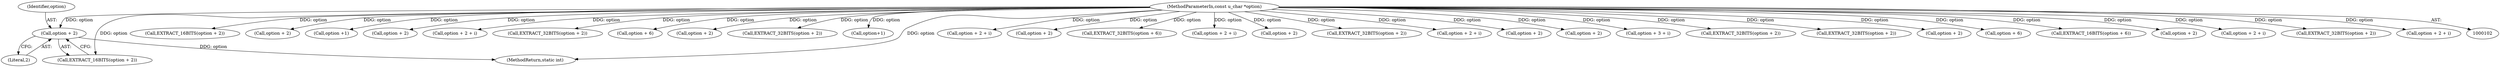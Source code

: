 digraph "0_tcpdump_211124b972e74f0da66bc8b16f181f78793e2f66@pointer" {
"1000220" [label="(Call,option + 2)"];
"1000104" [label="(MethodParameterIn,const u_char *option)"];
"1000572" [label="(Call,EXTRACT_16BITS(option + 2))"];
"1000497" [label="(Call,option + 2)"];
"1000126" [label="(Call,option +1)"];
"1000559" [label="(Call,option + 2)"];
"1000427" [label="(Call,option + 2 + i)"];
"1000220" [label="(Call,option + 2)"];
"1000221" [label="(Identifier,option)"];
"1000496" [label="(Call,EXTRACT_32BITS(option + 2))"];
"1000222" [label="(Literal,2)"];
"1000517" [label="(Call,option + 6)"];
"1000284" [label="(Call,option + 2)"];
"1000104" [label="(MethodParameterIn,const u_char *option)"];
"1000527" [label="(Call,EXTRACT_32BITS(option + 2))"];
"1000120" [label="(Call,option+1)"];
"1000219" [label="(Call,EXTRACT_16BITS(option + 2))"];
"1000626" [label="(MethodReturn,static int)"];
"1000337" [label="(Call,option + 2 + i)"];
"1000271" [label="(Call,option + 2)"];
"1000536" [label="(Call,EXTRACT_32BITS(option + 6))"];
"1000609" [label="(Call,option + 2 + i)"];
"1000477" [label="(Call,option + 2)"];
"1000230" [label="(Call,EXTRACT_32BITS(option + 2))"];
"1000460" [label="(Call,option + 2 + i)"];
"1000508" [label="(Call,option + 2)"];
"1000573" [label="(Call,option + 2)"];
"1000304" [label="(Call,option + 3 + i)"];
"1000476" [label="(Call,EXTRACT_32BITS(option + 2))"];
"1000507" [label="(Call,EXTRACT_32BITS(option + 2))"];
"1000528" [label="(Call,option + 2)"];
"1000537" [label="(Call,option + 6)"];
"1000516" [label="(Call,EXTRACT_16BITS(option + 6))"];
"1000231" [label="(Call,option + 2)"];
"1000361" [label="(Call,option + 2 + i)"];
"1000558" [label="(Call,EXTRACT_32BITS(option + 2))"];
"1000394" [label="(Call,option + 2 + i)"];
"1000220" -> "1000219"  [label="AST: "];
"1000220" -> "1000222"  [label="CFG: "];
"1000221" -> "1000220"  [label="AST: "];
"1000222" -> "1000220"  [label="AST: "];
"1000219" -> "1000220"  [label="CFG: "];
"1000220" -> "1000626"  [label="DDG: option"];
"1000104" -> "1000220"  [label="DDG: option"];
"1000104" -> "1000102"  [label="AST: "];
"1000104" -> "1000626"  [label="DDG: option"];
"1000104" -> "1000120"  [label="DDG: option"];
"1000104" -> "1000126"  [label="DDG: option"];
"1000104" -> "1000219"  [label="DDG: option"];
"1000104" -> "1000230"  [label="DDG: option"];
"1000104" -> "1000231"  [label="DDG: option"];
"1000104" -> "1000271"  [label="DDG: option"];
"1000104" -> "1000284"  [label="DDG: option"];
"1000104" -> "1000304"  [label="DDG: option"];
"1000104" -> "1000337"  [label="DDG: option"];
"1000104" -> "1000361"  [label="DDG: option"];
"1000104" -> "1000394"  [label="DDG: option"];
"1000104" -> "1000427"  [label="DDG: option"];
"1000104" -> "1000460"  [label="DDG: option"];
"1000104" -> "1000476"  [label="DDG: option"];
"1000104" -> "1000477"  [label="DDG: option"];
"1000104" -> "1000496"  [label="DDG: option"];
"1000104" -> "1000497"  [label="DDG: option"];
"1000104" -> "1000507"  [label="DDG: option"];
"1000104" -> "1000508"  [label="DDG: option"];
"1000104" -> "1000516"  [label="DDG: option"];
"1000104" -> "1000517"  [label="DDG: option"];
"1000104" -> "1000527"  [label="DDG: option"];
"1000104" -> "1000528"  [label="DDG: option"];
"1000104" -> "1000536"  [label="DDG: option"];
"1000104" -> "1000537"  [label="DDG: option"];
"1000104" -> "1000558"  [label="DDG: option"];
"1000104" -> "1000559"  [label="DDG: option"];
"1000104" -> "1000572"  [label="DDG: option"];
"1000104" -> "1000573"  [label="DDG: option"];
"1000104" -> "1000609"  [label="DDG: option"];
}
